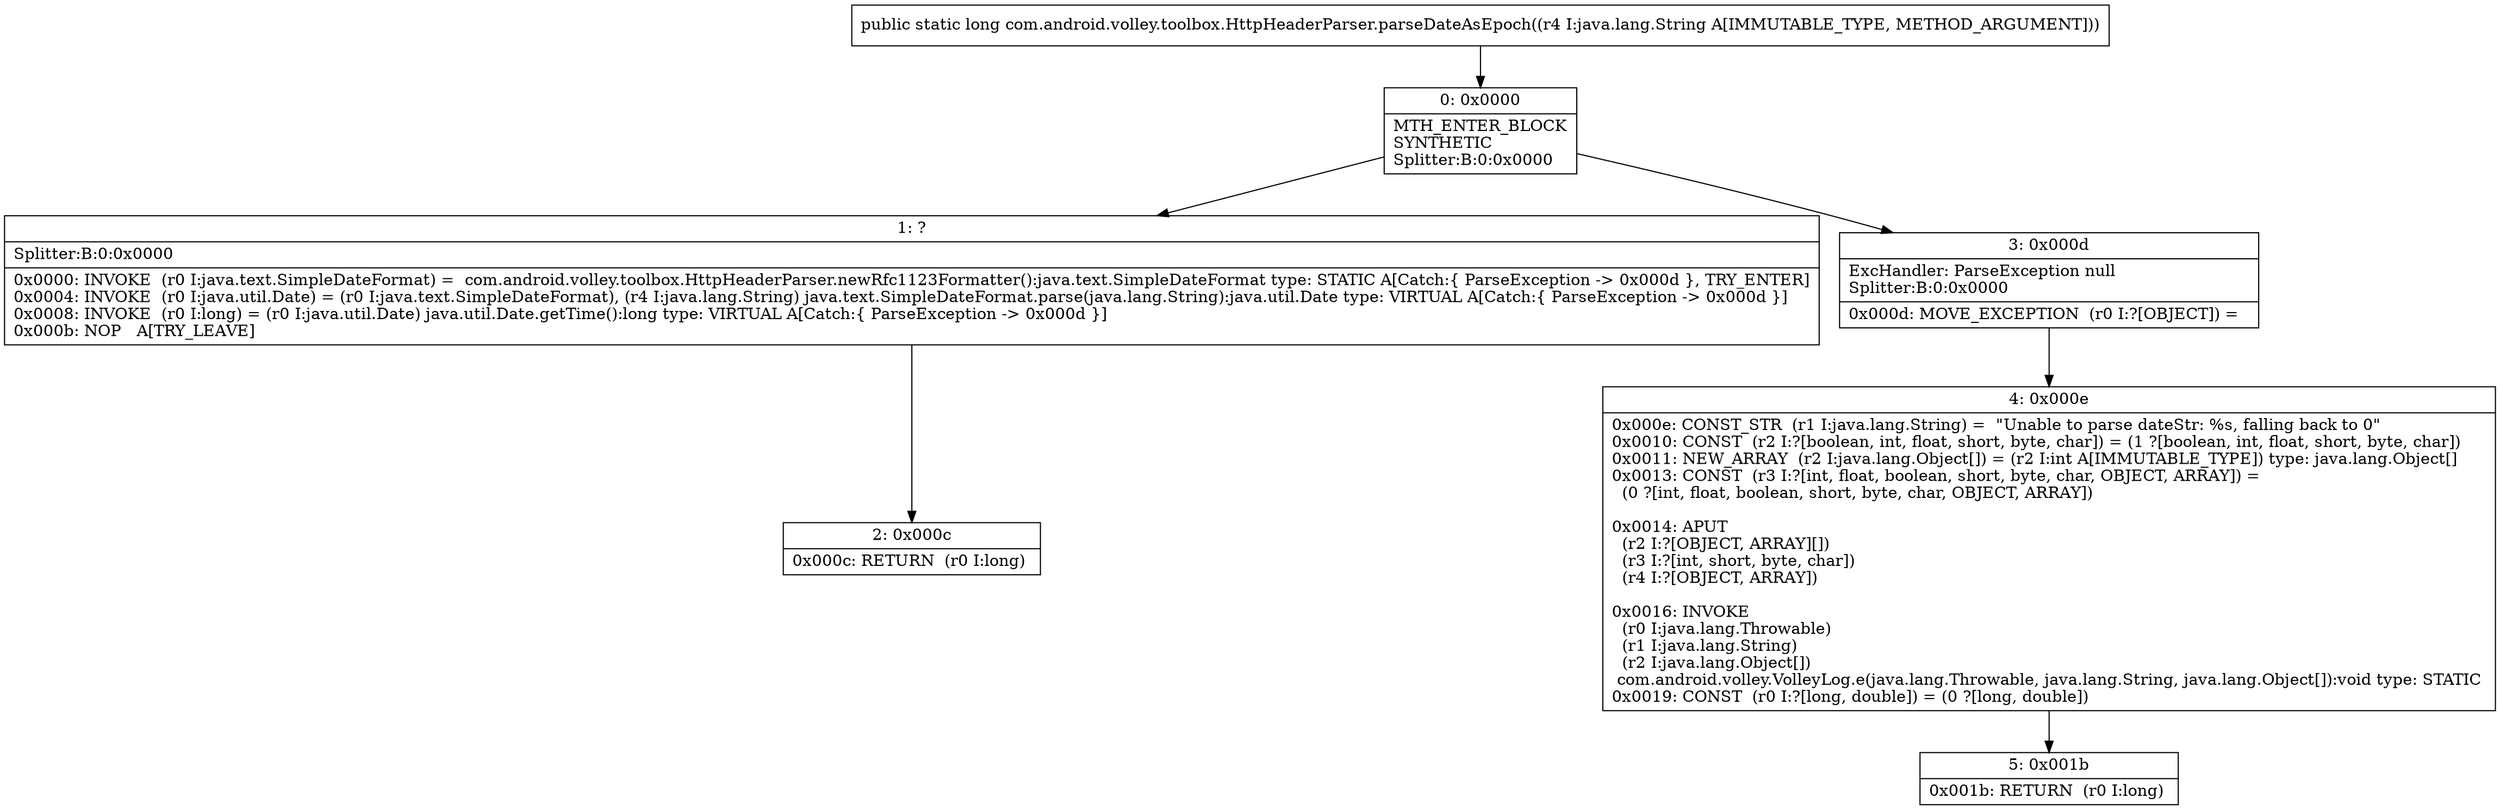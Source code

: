 digraph "CFG forcom.android.volley.toolbox.HttpHeaderParser.parseDateAsEpoch(Ljava\/lang\/String;)J" {
Node_0 [shape=record,label="{0\:\ 0x0000|MTH_ENTER_BLOCK\lSYNTHETIC\lSplitter:B:0:0x0000\l}"];
Node_1 [shape=record,label="{1\:\ ?|Splitter:B:0:0x0000\l|0x0000: INVOKE  (r0 I:java.text.SimpleDateFormat) =  com.android.volley.toolbox.HttpHeaderParser.newRfc1123Formatter():java.text.SimpleDateFormat type: STATIC A[Catch:\{ ParseException \-\> 0x000d \}, TRY_ENTER]\l0x0004: INVOKE  (r0 I:java.util.Date) = (r0 I:java.text.SimpleDateFormat), (r4 I:java.lang.String) java.text.SimpleDateFormat.parse(java.lang.String):java.util.Date type: VIRTUAL A[Catch:\{ ParseException \-\> 0x000d \}]\l0x0008: INVOKE  (r0 I:long) = (r0 I:java.util.Date) java.util.Date.getTime():long type: VIRTUAL A[Catch:\{ ParseException \-\> 0x000d \}]\l0x000b: NOP   A[TRY_LEAVE]\l}"];
Node_2 [shape=record,label="{2\:\ 0x000c|0x000c: RETURN  (r0 I:long) \l}"];
Node_3 [shape=record,label="{3\:\ 0x000d|ExcHandler: ParseException null\lSplitter:B:0:0x0000\l|0x000d: MOVE_EXCEPTION  (r0 I:?[OBJECT]) =  \l}"];
Node_4 [shape=record,label="{4\:\ 0x000e|0x000e: CONST_STR  (r1 I:java.lang.String) =  \"Unable to parse dateStr: %s, falling back to 0\" \l0x0010: CONST  (r2 I:?[boolean, int, float, short, byte, char]) = (1 ?[boolean, int, float, short, byte, char]) \l0x0011: NEW_ARRAY  (r2 I:java.lang.Object[]) = (r2 I:int A[IMMUTABLE_TYPE]) type: java.lang.Object[] \l0x0013: CONST  (r3 I:?[int, float, boolean, short, byte, char, OBJECT, ARRAY]) = \l  (0 ?[int, float, boolean, short, byte, char, OBJECT, ARRAY])\l \l0x0014: APUT  \l  (r2 I:?[OBJECT, ARRAY][])\l  (r3 I:?[int, short, byte, char])\l  (r4 I:?[OBJECT, ARRAY])\l \l0x0016: INVOKE  \l  (r0 I:java.lang.Throwable)\l  (r1 I:java.lang.String)\l  (r2 I:java.lang.Object[])\l com.android.volley.VolleyLog.e(java.lang.Throwable, java.lang.String, java.lang.Object[]):void type: STATIC \l0x0019: CONST  (r0 I:?[long, double]) = (0 ?[long, double]) \l}"];
Node_5 [shape=record,label="{5\:\ 0x001b|0x001b: RETURN  (r0 I:long) \l}"];
MethodNode[shape=record,label="{public static long com.android.volley.toolbox.HttpHeaderParser.parseDateAsEpoch((r4 I:java.lang.String A[IMMUTABLE_TYPE, METHOD_ARGUMENT])) }"];
MethodNode -> Node_0;
Node_0 -> Node_1;
Node_0 -> Node_3;
Node_1 -> Node_2;
Node_3 -> Node_4;
Node_4 -> Node_5;
}


